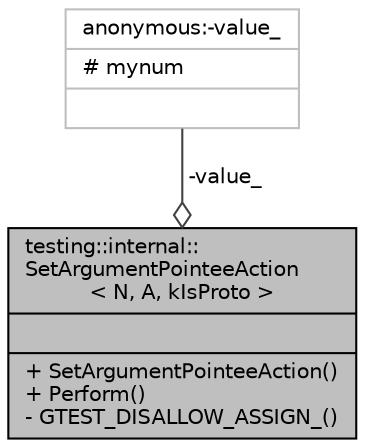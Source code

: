 digraph "testing::internal::SetArgumentPointeeAction&lt; N, A, kIsProto &gt;"
{
  edge [fontname="Helvetica",fontsize="10",labelfontname="Helvetica",labelfontsize="10"];
  node [fontname="Helvetica",fontsize="10",shape=record];
  Node1 [label="{testing::internal::\lSetArgumentPointeeAction\l\< N, A, kIsProto \>\n||+ SetArgumentPointeeAction()\l+ Perform()\l- GTEST_DISALLOW_ASSIGN_()\l}",height=0.2,width=0.4,color="black", fillcolor="grey75", style="filled", fontcolor="black"];
  Node2 -> Node1 [color="grey25",fontsize="10",style="solid",label=" -value_" ,arrowhead="odiamond",fontname="Helvetica"];
  Node2 [label="{anonymous:-value_\n|# mynum\l|}",height=0.2,width=0.4,color="grey75", fillcolor="white", style="filled"];
}
